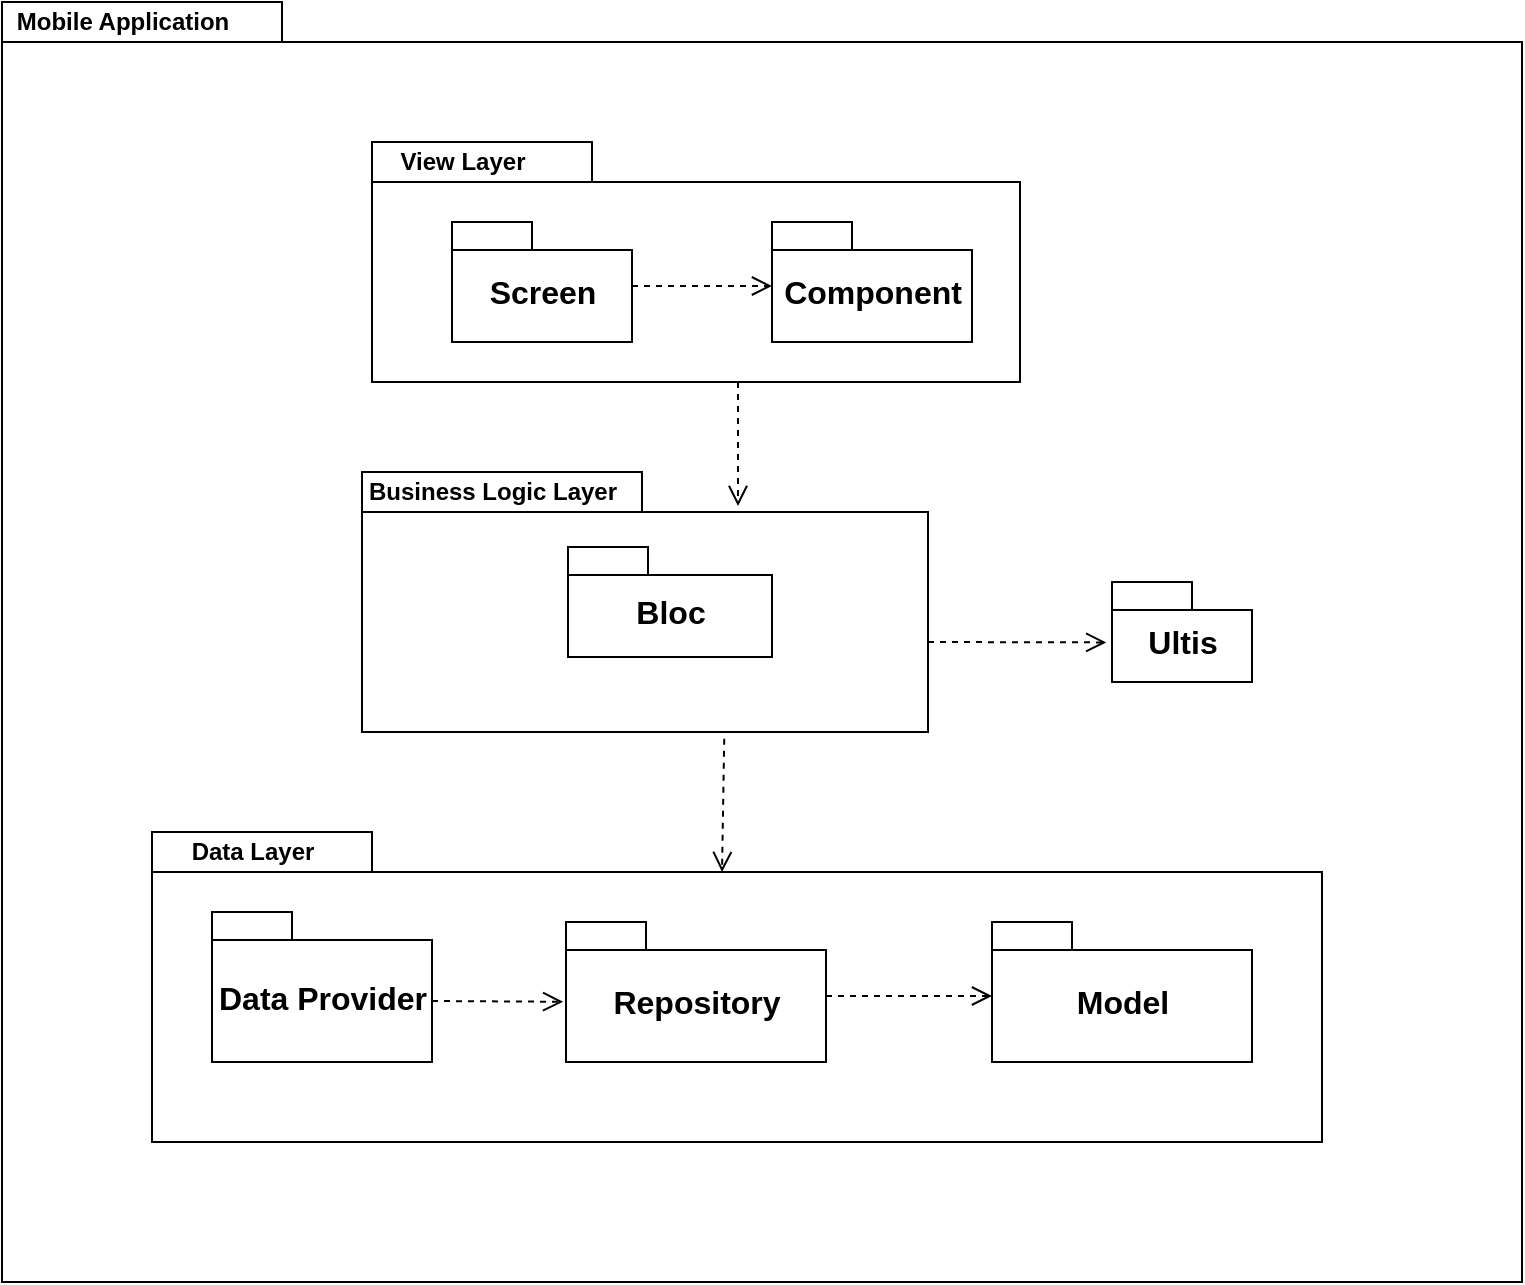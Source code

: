 <mxfile version="14.6.13" type="device"><diagram id="MfZ92BgxJSB7rdE0byec" name="Page-1"><mxGraphModel dx="1217" dy="739" grid="1" gridSize="10" guides="1" tooltips="1" connect="1" arrows="1" fold="1" page="1" pageScale="1" pageWidth="1169" pageHeight="1654" math="0" shadow="0"><root><mxCell id="0"/><mxCell id="1" parent="0"/><mxCell id="WD3Uxye1OzEuR7H-Jgkf-50" value="" style="shape=folder;fontStyle=1;spacingTop=10;tabWidth=140;tabHeight=20;tabPosition=left;html=1;" vertex="1" parent="1"><mxGeometry x="1030" y="270" width="760" height="640" as="geometry"/></mxCell><mxCell id="WD3Uxye1OzEuR7H-Jgkf-17" value="" style="shape=folder;fontStyle=1;spacingTop=10;tabWidth=110;tabHeight=20;tabPosition=left;html=1;" vertex="1" parent="1"><mxGeometry x="1215" y="340" width="324" height="120" as="geometry"/></mxCell><mxCell id="WD3Uxye1OzEuR7H-Jgkf-18" value="&lt;b&gt;View Layer&lt;/b&gt;" style="text;html=1;align=center;verticalAlign=middle;resizable=0;points=[];autosize=1;" vertex="1" parent="1"><mxGeometry x="1220" y="340" width="80" height="20" as="geometry"/></mxCell><mxCell id="WD3Uxye1OzEuR7H-Jgkf-19" value="Screen" style="shape=folder;fontStyle=1;spacingTop=10;tabWidth=40;tabHeight=14;tabPosition=left;html=1;fontSize=16;" vertex="1" parent="1"><mxGeometry x="1255" y="380" width="90" height="60" as="geometry"/></mxCell><mxCell id="WD3Uxye1OzEuR7H-Jgkf-20" value="Component" style="shape=folder;fontStyle=1;spacingTop=10;tabWidth=40;tabHeight=14;tabPosition=left;html=1;fontSize=16;" vertex="1" parent="1"><mxGeometry x="1415" y="380" width="100" height="60" as="geometry"/></mxCell><mxCell id="WD3Uxye1OzEuR7H-Jgkf-21" value="" style="shape=folder;fontStyle=1;spacingTop=10;tabWidth=140;tabHeight=20;tabPosition=left;html=1;" vertex="1" parent="1"><mxGeometry x="1210" y="505" width="283" height="130" as="geometry"/></mxCell><mxCell id="WD3Uxye1OzEuR7H-Jgkf-22" value="&lt;b&gt;Business Logic Layer&lt;/b&gt;" style="text;html=1;align=center;verticalAlign=middle;resizable=0;points=[];autosize=1;" vertex="1" parent="1"><mxGeometry x="1205" y="505" width="140" height="20" as="geometry"/></mxCell><mxCell id="WD3Uxye1OzEuR7H-Jgkf-24" value="Bloc" style="shape=folder;fontStyle=1;spacingTop=10;tabWidth=40;tabHeight=14;tabPosition=left;html=1;fontSize=16;" vertex="1" parent="1"><mxGeometry x="1313" y="542.5" width="102" height="55" as="geometry"/></mxCell><mxCell id="WD3Uxye1OzEuR7H-Jgkf-26" value="Ultis" style="shape=folder;fontStyle=1;spacingTop=10;tabWidth=40;tabHeight=14;tabPosition=left;html=1;fontSize=16;" vertex="1" parent="1"><mxGeometry x="1585" y="560" width="70" height="50" as="geometry"/></mxCell><mxCell id="WD3Uxye1OzEuR7H-Jgkf-27" value="" style="shape=folder;fontStyle=1;spacingTop=10;tabWidth=110;tabHeight=20;tabPosition=left;html=1;" vertex="1" parent="1"><mxGeometry x="1105" y="685" width="585" height="155" as="geometry"/></mxCell><mxCell id="WD3Uxye1OzEuR7H-Jgkf-28" value="&lt;b&gt;Data Layer&lt;/b&gt;" style="text;html=1;align=center;verticalAlign=middle;resizable=0;points=[];autosize=1;" vertex="1" parent="1"><mxGeometry x="1115" y="685" width="80" height="20" as="geometry"/></mxCell><mxCell id="WD3Uxye1OzEuR7H-Jgkf-29" value="Data Provider" style="shape=folder;fontStyle=1;spacingTop=10;tabWidth=40;tabHeight=14;tabPosition=left;html=1;fontSize=16;" vertex="1" parent="1"><mxGeometry x="1135" y="725" width="110" height="75" as="geometry"/></mxCell><mxCell id="WD3Uxye1OzEuR7H-Jgkf-30" value="Repository" style="shape=folder;fontStyle=1;spacingTop=10;tabWidth=40;tabHeight=14;tabPosition=left;html=1;fontSize=16;" vertex="1" parent="1"><mxGeometry x="1312" y="730" width="130" height="70" as="geometry"/></mxCell><mxCell id="WD3Uxye1OzEuR7H-Jgkf-31" value="" style="html=1;verticalAlign=bottom;endArrow=open;dashed=1;endSize=8;" edge="1" parent="1"><mxGeometry relative="1" as="geometry"><mxPoint x="1398" y="460" as="sourcePoint"/><mxPoint x="1398" y="522" as="targetPoint"/></mxGeometry></mxCell><mxCell id="WD3Uxye1OzEuR7H-Jgkf-32" value="" style="html=1;verticalAlign=bottom;endArrow=open;dashed=1;endSize=8;entryX=0;entryY=0;entryDx=0;entryDy=32;entryPerimeter=0;" edge="1" parent="1" target="WD3Uxye1OzEuR7H-Jgkf-20"><mxGeometry relative="1" as="geometry"><mxPoint x="1345" y="412" as="sourcePoint"/><mxPoint x="1355" y="480" as="targetPoint"/></mxGeometry></mxCell><mxCell id="WD3Uxye1OzEuR7H-Jgkf-40" value="Model" style="shape=folder;fontStyle=1;spacingTop=10;tabWidth=40;tabHeight=14;tabPosition=left;html=1;fontSize=16;" vertex="1" parent="1"><mxGeometry x="1525" y="730" width="130" height="70" as="geometry"/></mxCell><mxCell id="WD3Uxye1OzEuR7H-Jgkf-47" value="" style="html=1;verticalAlign=bottom;endArrow=open;dashed=1;endSize=8;entryX=-0.041;entryY=0.604;entryDx=0;entryDy=0;entryPerimeter=0;" edge="1" parent="1" target="WD3Uxye1OzEuR7H-Jgkf-26"><mxGeometry relative="1" as="geometry"><mxPoint x="1493" y="590" as="sourcePoint"/><mxPoint x="1526.2" y="659.93" as="targetPoint"/></mxGeometry></mxCell><mxCell id="WD3Uxye1OzEuR7H-Jgkf-48" value="" style="html=1;verticalAlign=bottom;endArrow=open;dashed=1;endSize=8;entryX=-0.011;entryY=0.57;entryDx=0;entryDy=0;entryPerimeter=0;exitX=0;exitY=0;exitDx=110;exitDy=44.5;exitPerimeter=0;" edge="1" parent="1" source="WD3Uxye1OzEuR7H-Jgkf-29" target="WD3Uxye1OzEuR7H-Jgkf-30"><mxGeometry relative="1" as="geometry"><mxPoint x="1324.996" y="715.07" as="sourcePoint"/><mxPoint x="1326.2" y="785" as="targetPoint"/></mxGeometry></mxCell><mxCell id="WD3Uxye1OzEuR7H-Jgkf-49" value="" style="html=1;verticalAlign=bottom;endArrow=open;dashed=1;endSize=8;exitX=0;exitY=0;exitDx=130;exitDy=37;exitPerimeter=0;entryX=0;entryY=0;entryDx=0;entryDy=37;entryPerimeter=0;" edge="1" parent="1" source="WD3Uxye1OzEuR7H-Jgkf-30" target="WD3Uxye1OzEuR7H-Jgkf-40"><mxGeometry relative="1" as="geometry"><mxPoint x="1445" y="792" as="sourcePoint"/><mxPoint x="1475.57" y="856.2" as="targetPoint"/></mxGeometry></mxCell><mxCell id="WD3Uxye1OzEuR7H-Jgkf-16" value="&lt;b&gt;Mobile Application&lt;/b&gt;" style="text;html=1;align=center;verticalAlign=middle;resizable=0;points=[];autosize=1;" vertex="1" parent="1"><mxGeometry x="1030" y="270" width="120" height="20" as="geometry"/></mxCell><mxCell id="WD3Uxye1OzEuR7H-Jgkf-51" value="" style="html=1;verticalAlign=bottom;endArrow=open;dashed=1;endSize=8;exitX=0.64;exitY=1.026;exitDx=0;exitDy=0;exitPerimeter=0;" edge="1" parent="1" source="WD3Uxye1OzEuR7H-Jgkf-21"><mxGeometry relative="1" as="geometry"><mxPoint x="1390" y="643" as="sourcePoint"/><mxPoint x="1390" y="705" as="targetPoint"/></mxGeometry></mxCell></root></mxGraphModel></diagram></mxfile>